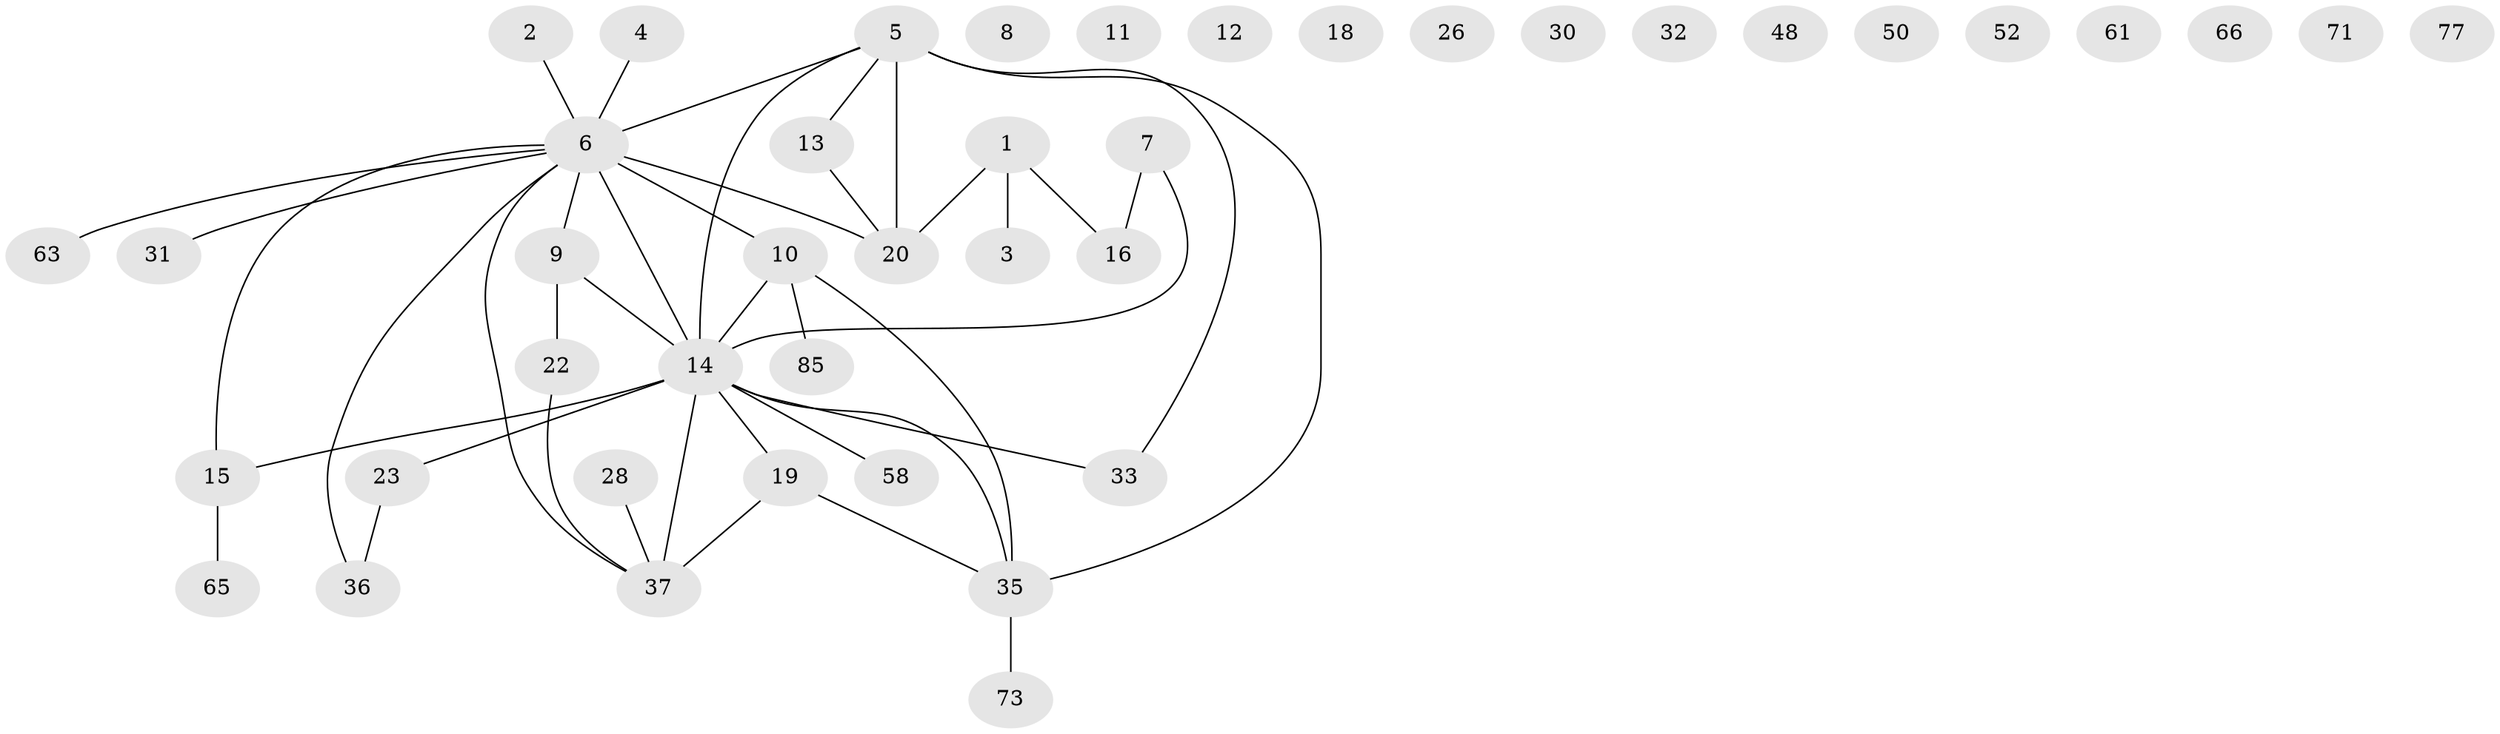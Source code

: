// original degree distribution, {3: 0.11363636363636363, 1: 0.19318181818181818, 2: 0.2840909090909091, 0: 0.1590909090909091, 4: 0.14772727272727273, 5: 0.07954545454545454, 6: 0.011363636363636364, 8: 0.011363636363636364}
// Generated by graph-tools (version 1.1) at 2025/16/03/04/25 18:16:31]
// undirected, 42 vertices, 42 edges
graph export_dot {
graph [start="1"]
  node [color=gray90,style=filled];
  1 [super="+43"];
  2;
  3;
  4 [super="+76"];
  5 [super="+68+44"];
  6 [super="+79"];
  7 [super="+84+40+29"];
  8;
  9 [super="+60"];
  10 [super="+21+74"];
  11;
  12;
  13 [super="+55"];
  14 [super="+53+17"];
  15 [super="+25"];
  16 [super="+42+57"];
  18;
  19 [super="+27+34"];
  20 [super="+39"];
  22;
  23 [super="+24"];
  26;
  28 [super="+38"];
  30;
  31;
  32;
  33 [super="+41"];
  35 [super="+49"];
  36 [super="+62"];
  37 [super="+51"];
  48;
  50;
  52;
  58;
  61;
  63;
  65;
  66;
  71;
  73;
  77;
  85;
  1 -- 3;
  1 -- 16;
  1 -- 20;
  2 -- 6;
  4 -- 6;
  5 -- 35;
  5 -- 13;
  5 -- 6;
  5 -- 33;
  5 -- 20 [weight=3];
  5 -- 14 [weight=2];
  6 -- 36;
  6 -- 37;
  6 -- 10 [weight=2];
  6 -- 31;
  6 -- 63;
  6 -- 15;
  6 -- 9;
  6 -- 14 [weight=2];
  6 -- 20;
  7 -- 14;
  7 -- 16;
  9 -- 22;
  9 -- 14;
  10 -- 85;
  10 -- 35;
  10 -- 14;
  13 -- 20;
  14 -- 35;
  14 -- 33 [weight=2];
  14 -- 15;
  14 -- 19 [weight=2];
  14 -- 23;
  14 -- 58;
  14 -- 37;
  15 -- 65;
  19 -- 35;
  19 -- 37 [weight=2];
  22 -- 37;
  23 -- 36;
  28 -- 37;
  35 -- 73;
}
